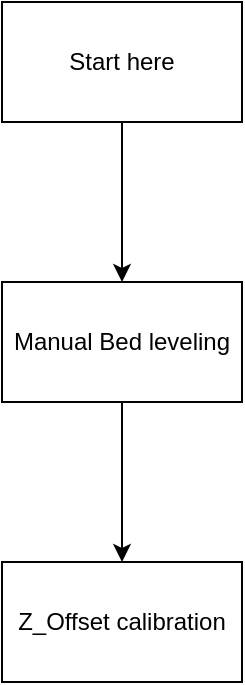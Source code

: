 <mxfile version="24.7.17">
  <diagram name="Page-1" id="mvso16LR8UB-U4AbpYpr">
    <mxGraphModel dx="1138" dy="627" grid="1" gridSize="10" guides="1" tooltips="1" connect="1" arrows="1" fold="1" page="1" pageScale="1" pageWidth="827" pageHeight="1169" math="0" shadow="0">
      <root>
        <mxCell id="0" />
        <mxCell id="1" parent="0" />
        <mxCell id="zGVrdAIEoCRnb2m--DOR-50" value="" style="edgeStyle=orthogonalEdgeStyle;rounded=0;orthogonalLoop=1;jettySize=auto;html=1;" edge="1" parent="1" source="zGVrdAIEoCRnb2m--DOR-48" target="zGVrdAIEoCRnb2m--DOR-49">
          <mxGeometry relative="1" as="geometry" />
        </mxCell>
        <mxCell id="zGVrdAIEoCRnb2m--DOR-48" value="Start here" style="rounded=0;whiteSpace=wrap;html=1;" vertex="1" parent="1">
          <mxGeometry x="80" y="40" width="120" height="60" as="geometry" />
        </mxCell>
        <mxCell id="zGVrdAIEoCRnb2m--DOR-52" value="" style="edgeStyle=orthogonalEdgeStyle;rounded=0;orthogonalLoop=1;jettySize=auto;html=1;" edge="1" parent="1" source="zGVrdAIEoCRnb2m--DOR-49" target="zGVrdAIEoCRnb2m--DOR-51">
          <mxGeometry relative="1" as="geometry" />
        </mxCell>
        <mxCell id="zGVrdAIEoCRnb2m--DOR-49" value="Manual Bed leveling" style="whiteSpace=wrap;html=1;rounded=0;" vertex="1" parent="1">
          <mxGeometry x="80" y="180" width="120" height="60" as="geometry" />
        </mxCell>
        <mxCell id="zGVrdAIEoCRnb2m--DOR-51" value="Z_Offset calibration" style="whiteSpace=wrap;html=1;rounded=0;" vertex="1" parent="1">
          <mxGeometry x="80" y="320" width="120" height="60" as="geometry" />
        </mxCell>
      </root>
    </mxGraphModel>
  </diagram>
</mxfile>
